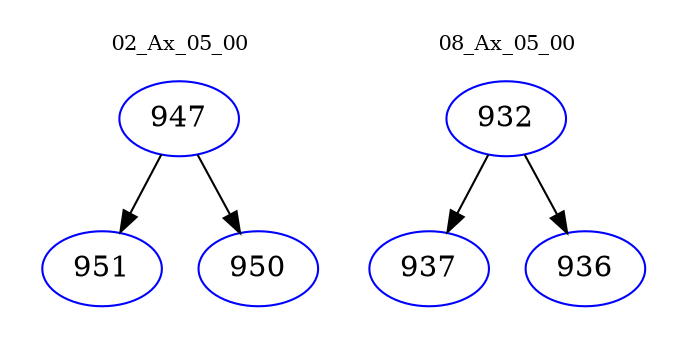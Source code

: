 digraph{
subgraph cluster_0 {
color = white
label = "02_Ax_05_00";
fontsize=10;
T0_947 [label="947", color="blue"]
T0_947 -> T0_951 [color="black"]
T0_951 [label="951", color="blue"]
T0_947 -> T0_950 [color="black"]
T0_950 [label="950", color="blue"]
}
subgraph cluster_1 {
color = white
label = "08_Ax_05_00";
fontsize=10;
T1_932 [label="932", color="blue"]
T1_932 -> T1_937 [color="black"]
T1_937 [label="937", color="blue"]
T1_932 -> T1_936 [color="black"]
T1_936 [label="936", color="blue"]
}
}
